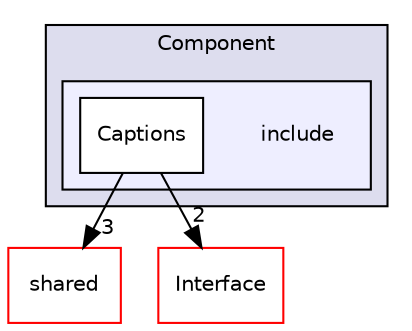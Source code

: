 digraph "/workplace/avs-device-sdk/Captions/Component/include" {
  compound=true
  node [ fontsize="10", fontname="Helvetica"];
  edge [ labelfontsize="10", labelfontname="Helvetica"];
  subgraph clusterdir_21c4f2bcc3e3024d2def9893f2fcc6ce {
    graph [ bgcolor="#ddddee", pencolor="black", label="Component" fontname="Helvetica", fontsize="10", URL="dir_21c4f2bcc3e3024d2def9893f2fcc6ce.html"]
  subgraph clusterdir_975f7f2ee1a92c949b11b292e0967a42 {
    graph [ bgcolor="#eeeeff", pencolor="black", label="" URL="dir_975f7f2ee1a92c949b11b292e0967a42.html"];
    dir_975f7f2ee1a92c949b11b292e0967a42 [shape=plaintext label="include"];
    dir_e7e3497c6223f9ee6de0d507ca596648 [shape=box label="Captions" color="black" fillcolor="white" style="filled" URL="dir_e7e3497c6223f9ee6de0d507ca596648.html"];
  }
  }
  dir_9982052f7ce695d12571567315b2fafa [shape=box label="shared" fillcolor="white" style="filled" color="red" URL="dir_9982052f7ce695d12571567315b2fafa.html"];
  dir_84d366bf3e804ad2ebf34dfa9ac34410 [shape=box label="Interface" fillcolor="white" style="filled" color="red" URL="dir_84d366bf3e804ad2ebf34dfa9ac34410.html"];
  dir_e7e3497c6223f9ee6de0d507ca596648->dir_9982052f7ce695d12571567315b2fafa [headlabel="3", labeldistance=1.5 headhref="dir_000438_000598.html"];
  dir_e7e3497c6223f9ee6de0d507ca596648->dir_84d366bf3e804ad2ebf34dfa9ac34410 [headlabel="2", labeldistance=1.5 headhref="dir_000438_000445.html"];
}
